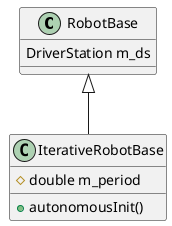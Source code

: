 @startuml

RobotBase : DriverStation m_ds

class IterativeRobotBase {

  # double m_period

  + autonomousInit()



}

RobotBase <|-- IterativeRobotBase

@enduml